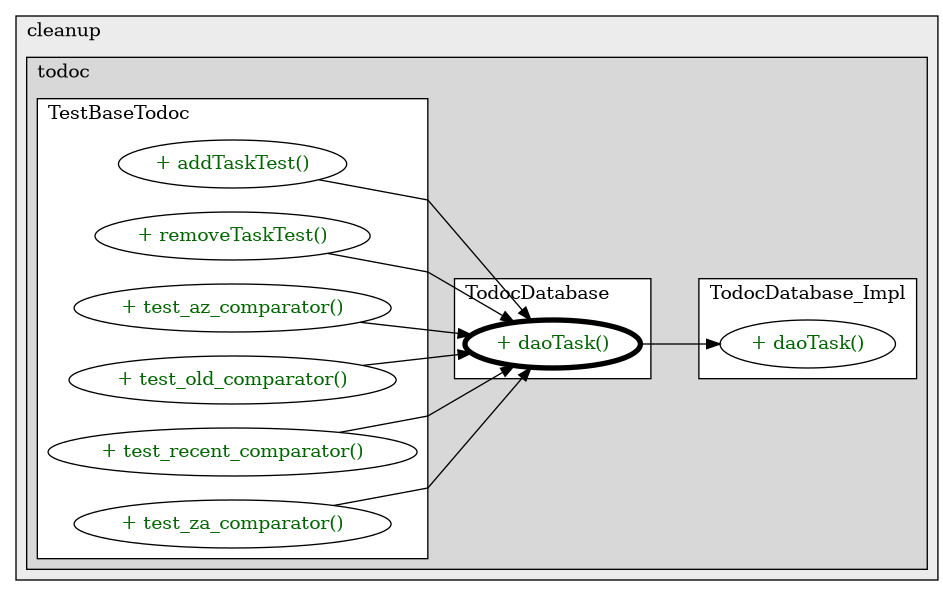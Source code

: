 @startuml

/' diagram meta data start
config=CallConfiguration;
{
  "rootMethod": "com.cleanup.todoc.database.TodocDatabase#daoTask()",
  "projectClassification": {
    "searchMode": "OpenProject", // OpenProject, AllProjects
    "includedProjects": "",
    "pathEndKeywords": "*.impl",
    "isClientPath": "",
    "isClientName": "",
    "isTestPath": "",
    "isTestName": "",
    "isMappingPath": "",
    "isMappingName": "",
    "isDataAccessPath": "",
    "isDataAccessName": "",
    "isDataStructurePath": "",
    "isDataStructureName": "",
    "isInterfaceStructuresPath": "",
    "isInterfaceStructuresName": "",
    "isEntryPointPath": "",
    "isEntryPointName": "",
    "treatFinalFieldsAsMandatory": false
  },
  "graphRestriction": {
    "classPackageExcludeFilter": "",
    "classPackageIncludeFilter": "",
    "classNameExcludeFilter": "",
    "classNameIncludeFilter": "",
    "methodNameExcludeFilter": "",
    "methodNameIncludeFilter": "",
    "removeByInheritance": "", // inheritance/annotation based filtering is done in a second step
    "removeByAnnotation": "",
    "removeByClassPackage": "", // cleanup the graph after inheritance/annotation based filtering is done
    "removeByClassName": "",
    "cutMappings": false,
    "cutEnum": true,
    "cutTests": true,
    "cutClient": true,
    "cutDataAccess": true,
    "cutInterfaceStructures": true,
    "cutDataStructures": true,
    "cutGetterAndSetter": true,
    "cutConstructors": true
  },
  "graphTraversal": {
    "forwardDepth": 3,
    "backwardDepth": 3,
    "classPackageExcludeFilter": "",
    "classPackageIncludeFilter": "",
    "classNameExcludeFilter": "",
    "classNameIncludeFilter": "",
    "methodNameExcludeFilter": "",
    "methodNameIncludeFilter": "",
    "hideMappings": false,
    "hideDataStructures": false,
    "hidePrivateMethods": true,
    "hideInterfaceCalls": true, // indirection: implementation -> interface (is hidden) -> implementation
    "onlyShowApplicationEntryPoints": false, // root node is included
    "useMethodCallsForStructureDiagram": "ForwardOnly" // ForwardOnly, BothDirections, No
  },
  "details": {
    "aggregation": "GroupByClass", // ByClass, GroupByClass, None
    "showMethodParametersTypes": false,
    "showMethodParametersNames": false,
    "showMethodReturnType": false,
    "showPackageLevels": 2,
    "showCallOrder": false,
    "edgeMode": "MethodsOnly", // TypesOnly, MethodsOnly, TypesAndMethods, MethodsAndDirectTypeUsage
    "showDetailedClassStructure": false
  },
  "rootClass": "com.cleanup.todoc.database.TodocDatabase",
  "extensionCallbackMethod": "" // qualified.class.name#methodName - signature: public static String method(String)
}
diagram meta data end '/



digraph g {
    rankdir="LR"
    splines=polyline
    

'nodes 
subgraph cluster_856774308 { 
   	label=cleanup
	labeljust=l
	fillcolor="#ececec"
	style=filled
   
   subgraph cluster_1925994771 { 
   	label=todoc
	labeljust=l
	fillcolor="#d8d8d8"
	style=filled
   
   subgraph cluster_1325368178 { 
   	label=TestBaseTodoc
	labeljust=l
	fillcolor=white
	style=filled
   
   TestBaseTodoc1258479462XXXaddTaskTest0[
	label="+ addTaskTest()"
	style=filled
	fillcolor=white
	tooltip="TestBaseTodoc

null"
	fontcolor=darkgreen
];

TestBaseTodoc1258479462XXXremoveTaskTest0[
	label="+ removeTaskTest()"
	style=filled
	fillcolor=white
	tooltip="TestBaseTodoc

null"
	fontcolor=darkgreen
];

TestBaseTodoc1258479462XXXtest_az_comparator0[
	label="+ test_az_comparator()"
	style=filled
	fillcolor=white
	tooltip="TestBaseTodoc

null"
	fontcolor=darkgreen
];

TestBaseTodoc1258479462XXXtest_old_comparator0[
	label="+ test_old_comparator()"
	style=filled
	fillcolor=white
	tooltip="TestBaseTodoc

null"
	fontcolor=darkgreen
];

TestBaseTodoc1258479462XXXtest_recent_comparator0[
	label="+ test_recent_comparator()"
	style=filled
	fillcolor=white
	tooltip="TestBaseTodoc

null"
	fontcolor=darkgreen
];

TestBaseTodoc1258479462XXXtest_za_comparator0[
	label="+ test_za_comparator()"
	style=filled
	fillcolor=white
	tooltip="TestBaseTodoc

null"
	fontcolor=darkgreen
];
} 

subgraph cluster_1646619053 { 
   	label=TodocDatabase
	labeljust=l
	fillcolor=white
	style=filled
   
   TodocDatabase1426069251XXXdaoTask0[
	label="+ daoTask()"
	style=filled
	fillcolor=white
	tooltip="TodocDatabase

null"
	penwidth=4
	fontcolor=darkgreen
];
} 

subgraph cluster_2039993966 { 
   	label=TodocDatabase_Impl
	labeljust=l
	fillcolor=white
	style=filled
   
   TodocDatabase_Impl1426069251XXXdaoTask0[
	label="+ daoTask()"
	style=filled
	fillcolor=white
	tooltip="TodocDatabase_Impl

null"
	fontcolor=darkgreen
];
} 
} 
} 

'edges    
TestBaseTodoc1258479462XXXaddTaskTest0 -> TodocDatabase1426069251XXXdaoTask0;
TestBaseTodoc1258479462XXXremoveTaskTest0 -> TodocDatabase1426069251XXXdaoTask0;
TestBaseTodoc1258479462XXXtest_az_comparator0 -> TodocDatabase1426069251XXXdaoTask0;
TestBaseTodoc1258479462XXXtest_old_comparator0 -> TodocDatabase1426069251XXXdaoTask0;
TestBaseTodoc1258479462XXXtest_recent_comparator0 -> TodocDatabase1426069251XXXdaoTask0;
TestBaseTodoc1258479462XXXtest_za_comparator0 -> TodocDatabase1426069251XXXdaoTask0;
TodocDatabase1426069251XXXdaoTask0 -> TodocDatabase_Impl1426069251XXXdaoTask0;
    
}
@enduml